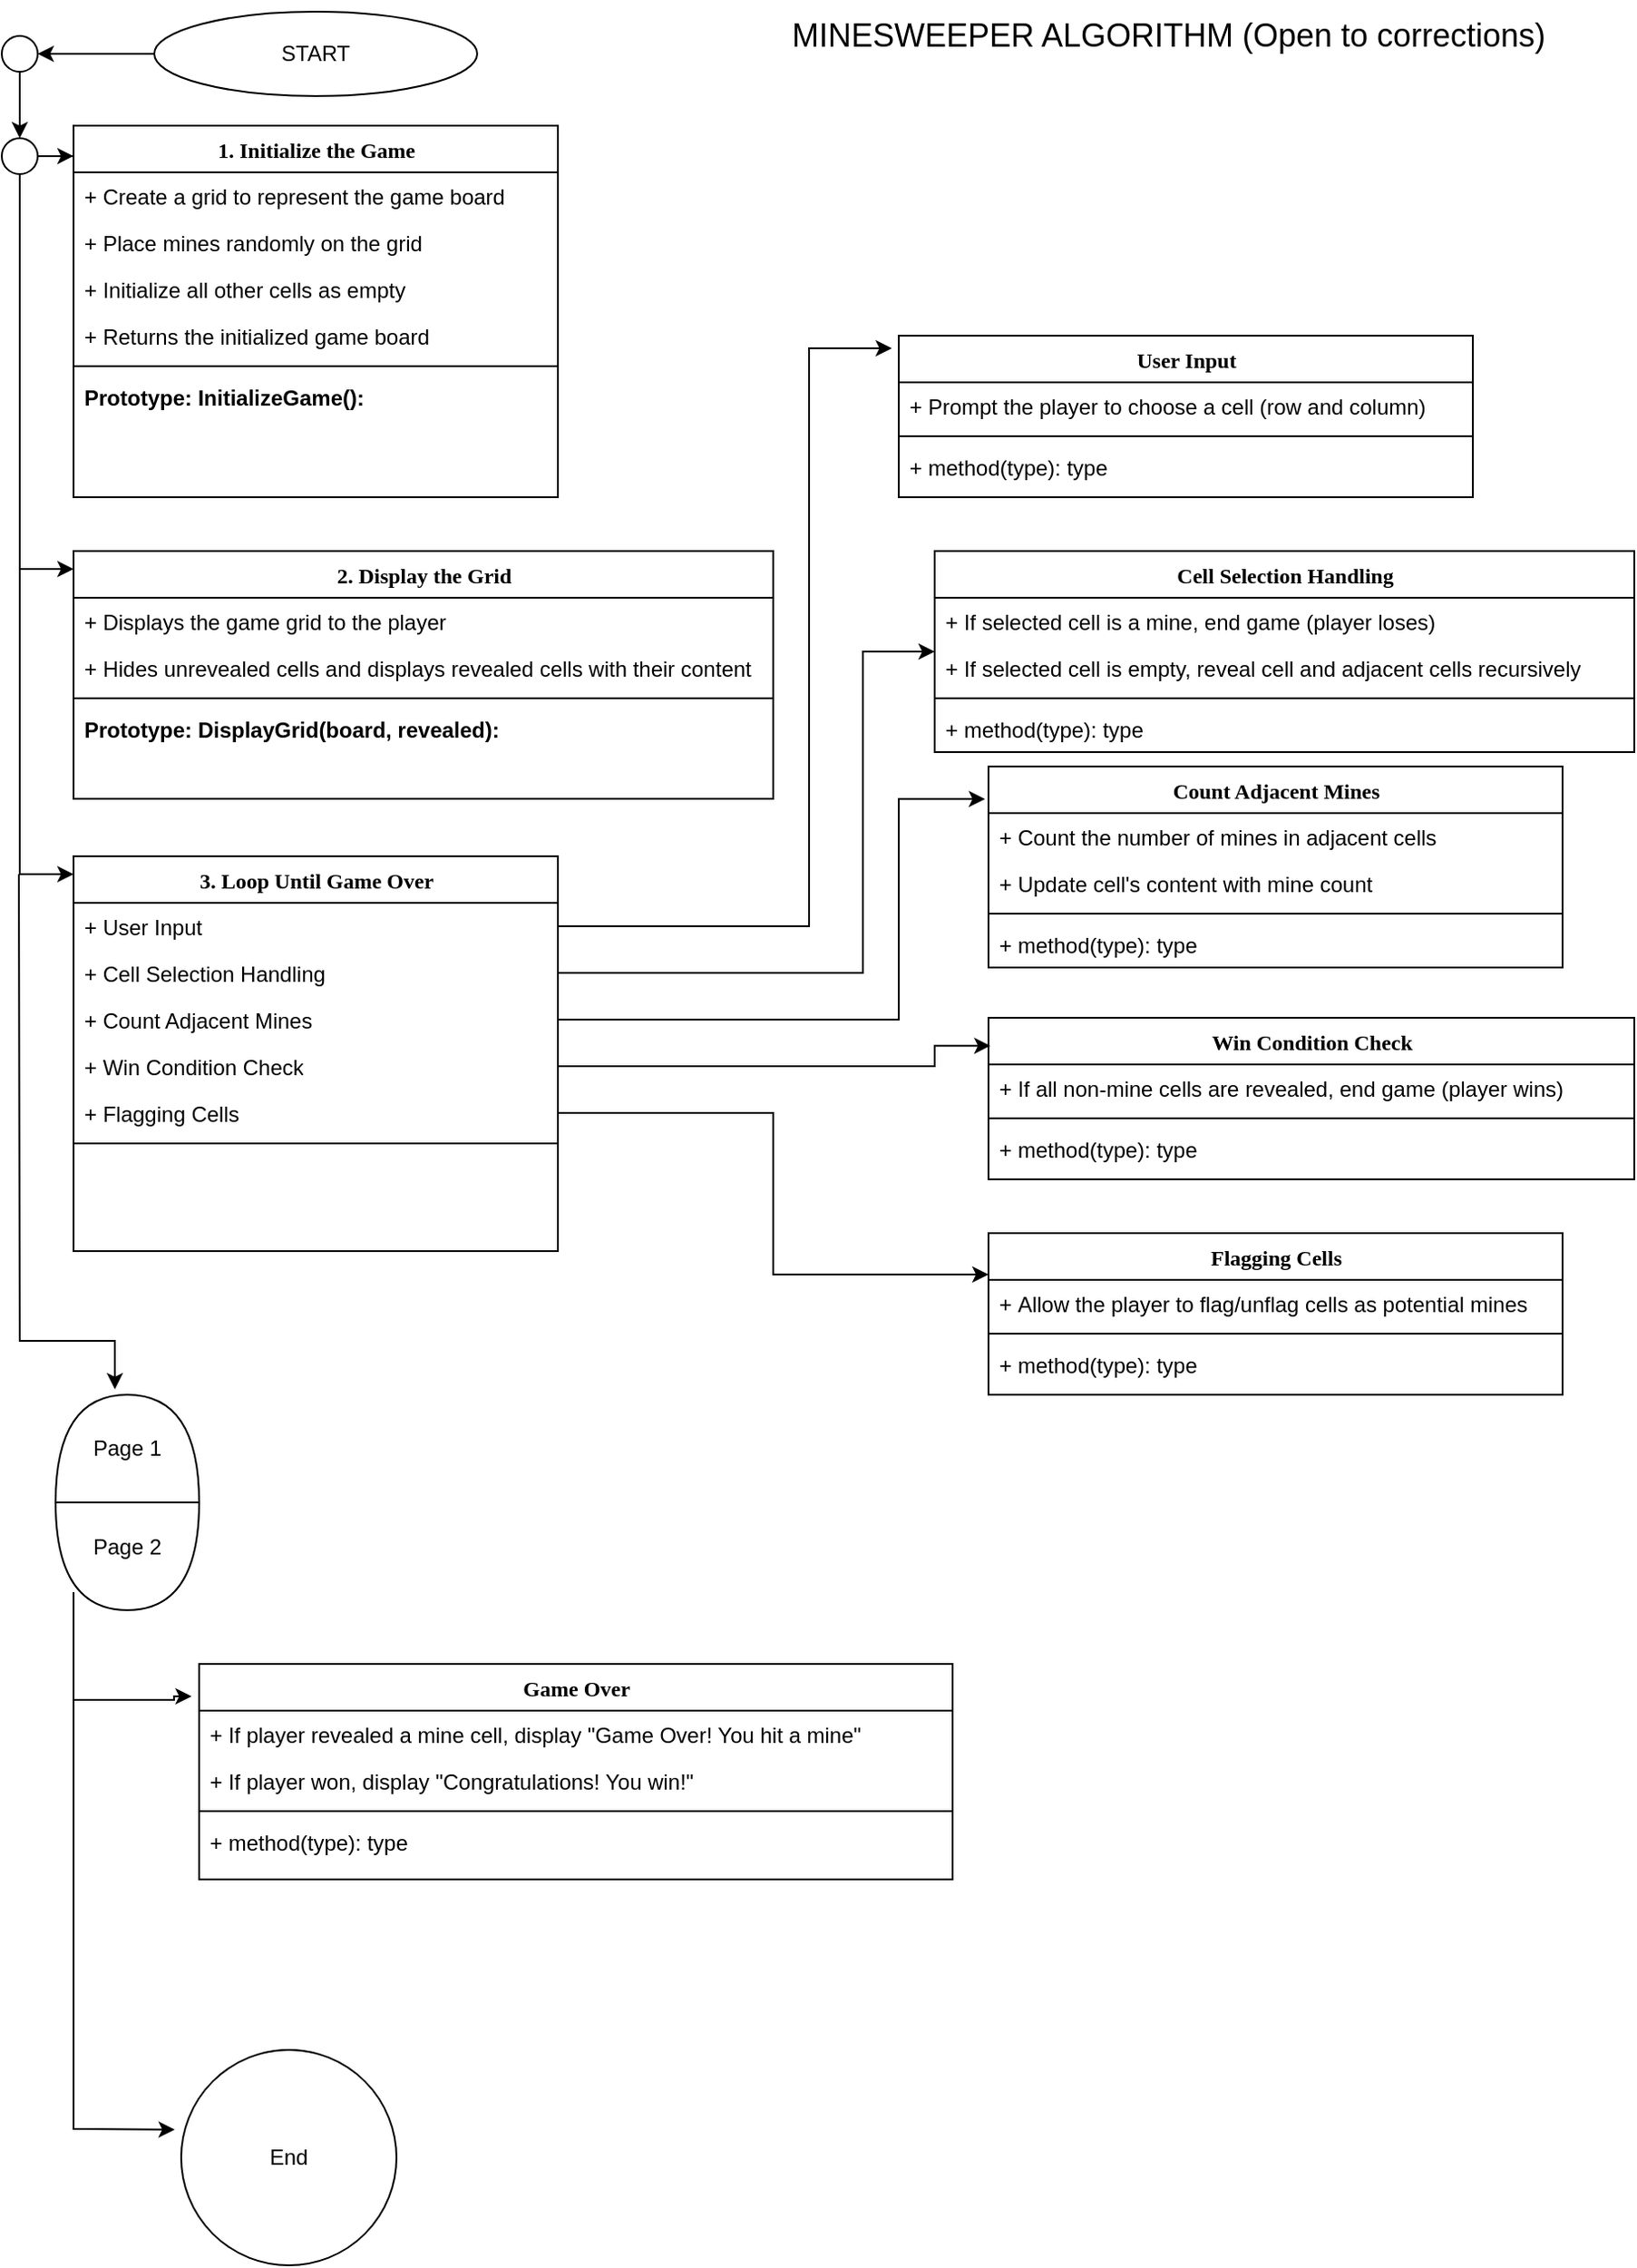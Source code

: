 <mxfile version="21.6.6" type="github">
  <diagram name="Page-1" id="9f46799a-70d6-7492-0946-bef42562c5a5">
    <mxGraphModel dx="836" dy="493" grid="1" gridSize="10" guides="1" tooltips="1" connect="1" arrows="1" fold="1" page="1" pageScale="1" pageWidth="1100" pageHeight="850" background="none" math="0" shadow="0">
      <root>
        <mxCell id="0" />
        <mxCell id="1" parent="0" />
        <mxCell id="78961159f06e98e8-17" value="1. Initialize the Game" style="swimlane;html=1;fontStyle=1;align=center;verticalAlign=top;childLayout=stackLayout;horizontal=1;startSize=26;horizontalStack=0;resizeParent=1;resizeLast=0;collapsible=1;marginBottom=0;swimlaneFillColor=#ffffff;rounded=0;shadow=0;comic=0;labelBackgroundColor=none;strokeWidth=1;fillColor=none;fontFamily=Verdana;fontSize=12" parent="1" vertex="1">
          <mxGeometry x="40" y="83" width="270" height="207" as="geometry">
            <mxRectangle x="40" y="83" width="190" height="30" as="alternateBounds" />
          </mxGeometry>
        </mxCell>
        <mxCell id="78961159f06e98e8-21" value="+ Create a grid to represent the game board" style="text;html=1;strokeColor=none;fillColor=none;align=left;verticalAlign=top;spacingLeft=4;spacingRight=4;whiteSpace=wrap;overflow=hidden;rotatable=0;points=[[0,0.5],[1,0.5]];portConstraint=eastwest;" parent="78961159f06e98e8-17" vertex="1">
          <mxGeometry y="26" width="270" height="26" as="geometry" />
        </mxCell>
        <mxCell id="78961159f06e98e8-26" value="+ Place mines randomly on the grid" style="text;html=1;strokeColor=none;fillColor=none;align=left;verticalAlign=top;spacingLeft=4;spacingRight=4;whiteSpace=wrap;overflow=hidden;rotatable=0;points=[[0,0.5],[1,0.5]];portConstraint=eastwest;" parent="78961159f06e98e8-17" vertex="1">
          <mxGeometry y="52" width="270" height="26" as="geometry" />
        </mxCell>
        <mxCell id="78961159f06e98e8-24" value="+ Initialize all other cells as empty" style="text;html=1;strokeColor=none;fillColor=none;align=left;verticalAlign=top;spacingLeft=4;spacingRight=4;whiteSpace=wrap;overflow=hidden;rotatable=0;points=[[0,0.5],[1,0.5]];portConstraint=eastwest;" parent="78961159f06e98e8-17" vertex="1">
          <mxGeometry y="78" width="270" height="26" as="geometry" />
        </mxCell>
        <mxCell id="vN9GtpTF--qxEHcHUQb6-17" value="+&amp;nbsp;Returns the initialized game board" style="text;html=1;strokeColor=none;fillColor=none;align=left;verticalAlign=top;spacingLeft=4;spacingRight=4;whiteSpace=wrap;overflow=hidden;rotatable=0;points=[[0,0.5],[1,0.5]];portConstraint=eastwest;" vertex="1" parent="78961159f06e98e8-17">
          <mxGeometry y="104" width="270" height="26" as="geometry" />
        </mxCell>
        <mxCell id="vN9GtpTF--qxEHcHUQb6-36" value="" style="line;html=1;strokeWidth=1;fillColor=none;align=left;verticalAlign=middle;spacingTop=-1;spacingLeft=3;spacingRight=3;rotatable=0;labelPosition=right;points=[];portConstraint=eastwest;" vertex="1" parent="78961159f06e98e8-17">
          <mxGeometry y="130" width="270" height="8" as="geometry" />
        </mxCell>
        <mxCell id="vN9GtpTF--qxEHcHUQb6-25" value="&lt;b&gt;Prototype: InitializeGame():&lt;/b&gt;" style="text;html=1;strokeColor=none;fillColor=none;align=left;verticalAlign=top;spacingLeft=4;spacingRight=4;whiteSpace=wrap;overflow=hidden;rotatable=0;points=[[0,0.5],[1,0.5]];portConstraint=eastwest;" vertex="1" parent="78961159f06e98e8-17">
          <mxGeometry y="138" width="270" height="26" as="geometry" />
        </mxCell>
        <mxCell id="78961159f06e98e8-30" value="User Input" style="swimlane;html=1;fontStyle=1;align=center;verticalAlign=top;childLayout=stackLayout;horizontal=1;startSize=26;horizontalStack=0;resizeParent=1;resizeLast=0;collapsible=1;marginBottom=0;swimlaneFillColor=#ffffff;rounded=0;shadow=0;comic=0;labelBackgroundColor=none;strokeWidth=1;fillColor=none;fontFamily=Verdana;fontSize=12" parent="1" vertex="1">
          <mxGeometry x="500" y="200" width="320" height="90" as="geometry">
            <mxRectangle x="530" y="350" width="110" height="30" as="alternateBounds" />
          </mxGeometry>
        </mxCell>
        <mxCell id="78961159f06e98e8-31" value="+&amp;nbsp;Prompt the player to choose a cell (row and column)" style="text;html=1;strokeColor=none;fillColor=none;align=left;verticalAlign=top;spacingLeft=4;spacingRight=4;whiteSpace=wrap;overflow=hidden;rotatable=0;points=[[0,0.5],[1,0.5]];portConstraint=eastwest;" parent="78961159f06e98e8-30" vertex="1">
          <mxGeometry y="26" width="320" height="26" as="geometry" />
        </mxCell>
        <mxCell id="78961159f06e98e8-38" value="" style="line;html=1;strokeWidth=1;fillColor=none;align=left;verticalAlign=middle;spacingTop=-1;spacingLeft=3;spacingRight=3;rotatable=0;labelPosition=right;points=[];portConstraint=eastwest;" parent="78961159f06e98e8-30" vertex="1">
          <mxGeometry y="52" width="320" height="8" as="geometry" />
        </mxCell>
        <mxCell id="78961159f06e98e8-39" value="+ method(type): type" style="text;html=1;strokeColor=none;fillColor=none;align=left;verticalAlign=top;spacingLeft=4;spacingRight=4;whiteSpace=wrap;overflow=hidden;rotatable=0;points=[[0,0.5],[1,0.5]];portConstraint=eastwest;" parent="78961159f06e98e8-30" vertex="1">
          <mxGeometry y="60" width="320" height="26" as="geometry" />
        </mxCell>
        <mxCell id="78961159f06e98e8-56" value="2. Display the Grid" style="swimlane;html=1;fontStyle=1;align=center;verticalAlign=top;childLayout=stackLayout;horizontal=1;startSize=26;horizontalStack=0;resizeParent=1;resizeLast=0;collapsible=1;marginBottom=0;swimlaneFillColor=#ffffff;rounded=0;shadow=0;comic=0;labelBackgroundColor=none;strokeWidth=1;fillColor=none;fontFamily=Verdana;fontSize=12" parent="1" vertex="1">
          <mxGeometry x="40" y="320" width="390" height="138" as="geometry">
            <mxRectangle x="40" y="320" width="170" height="30" as="alternateBounds" />
          </mxGeometry>
        </mxCell>
        <mxCell id="78961159f06e98e8-57" value="+ Displays the game grid to the player" style="text;html=1;strokeColor=none;fillColor=none;align=left;verticalAlign=top;spacingLeft=4;spacingRight=4;whiteSpace=wrap;overflow=hidden;rotatable=0;points=[[0,0.5],[1,0.5]];portConstraint=eastwest;" parent="78961159f06e98e8-56" vertex="1">
          <mxGeometry y="26" width="390" height="26" as="geometry" />
        </mxCell>
        <mxCell id="78961159f06e98e8-58" value="+ Hides unrevealed cells and displays revealed cells with their content" style="text;html=1;strokeColor=none;fillColor=none;align=left;verticalAlign=top;spacingLeft=4;spacingRight=4;whiteSpace=wrap;overflow=hidden;rotatable=0;points=[[0,0.5],[1,0.5]];portConstraint=eastwest;" parent="78961159f06e98e8-56" vertex="1">
          <mxGeometry y="52" width="390" height="26" as="geometry" />
        </mxCell>
        <mxCell id="78961159f06e98e8-64" value="" style="line;html=1;strokeWidth=1;fillColor=none;align=left;verticalAlign=middle;spacingTop=-1;spacingLeft=3;spacingRight=3;rotatable=0;labelPosition=right;points=[];portConstraint=eastwest;" parent="78961159f06e98e8-56" vertex="1">
          <mxGeometry y="78" width="390" height="8" as="geometry" />
        </mxCell>
        <mxCell id="78961159f06e98e8-65" value="&lt;b&gt;Prototype: DisplayGrid(board, revealed):&lt;/b&gt;" style="text;html=1;strokeColor=none;fillColor=none;align=left;verticalAlign=top;spacingLeft=4;spacingRight=4;whiteSpace=wrap;overflow=hidden;rotatable=0;points=[[0,0.5],[1,0.5]];portConstraint=eastwest;" parent="78961159f06e98e8-56" vertex="1">
          <mxGeometry y="86" width="390" height="26" as="geometry" />
        </mxCell>
        <mxCell id="78961159f06e98e8-69" value="3. Loop Until Game Over" style="swimlane;html=1;fontStyle=1;align=center;verticalAlign=top;childLayout=stackLayout;horizontal=1;startSize=26;horizontalStack=0;resizeParent=1;resizeLast=0;collapsible=1;marginBottom=0;swimlaneFillColor=#ffffff;rounded=0;shadow=0;comic=0;labelBackgroundColor=none;strokeWidth=1;fillColor=none;fontFamily=Verdana;fontSize=12" parent="1" vertex="1">
          <mxGeometry x="40" y="490" width="270" height="220" as="geometry">
            <mxRectangle x="40" y="490" width="200" height="30" as="alternateBounds" />
          </mxGeometry>
        </mxCell>
        <mxCell id="78961159f06e98e8-70" value="+&amp;nbsp;User Input" style="text;html=1;strokeColor=none;fillColor=none;align=left;verticalAlign=top;spacingLeft=4;spacingRight=4;whiteSpace=wrap;overflow=hidden;rotatable=0;points=[[0,0.5],[1,0.5]];portConstraint=eastwest;" parent="78961159f06e98e8-69" vertex="1">
          <mxGeometry y="26" width="270" height="26" as="geometry" />
        </mxCell>
        <mxCell id="78961159f06e98e8-71" value="+&amp;nbsp;Cell Selection Handling" style="text;html=1;strokeColor=none;fillColor=none;align=left;verticalAlign=top;spacingLeft=4;spacingRight=4;whiteSpace=wrap;overflow=hidden;rotatable=0;points=[[0,0.5],[1,0.5]];portConstraint=eastwest;" parent="78961159f06e98e8-69" vertex="1">
          <mxGeometry y="52" width="270" height="26" as="geometry" />
        </mxCell>
        <mxCell id="78961159f06e98e8-72" value="+ Count Adjacent Mines" style="text;html=1;strokeColor=none;fillColor=none;align=left;verticalAlign=top;spacingLeft=4;spacingRight=4;whiteSpace=wrap;overflow=hidden;rotatable=0;points=[[0,0.5],[1,0.5]];portConstraint=eastwest;" parent="78961159f06e98e8-69" vertex="1">
          <mxGeometry y="78" width="270" height="26" as="geometry" />
        </mxCell>
        <mxCell id="78961159f06e98e8-74" value="+ Win Condition Check" style="text;html=1;strokeColor=none;fillColor=none;align=left;verticalAlign=top;spacingLeft=4;spacingRight=4;whiteSpace=wrap;overflow=hidden;rotatable=0;points=[[0,0.5],[1,0.5]];portConstraint=eastwest;" parent="78961159f06e98e8-69" vertex="1">
          <mxGeometry y="104" width="270" height="26" as="geometry" />
        </mxCell>
        <mxCell id="vN9GtpTF--qxEHcHUQb6-29" value="+&amp;nbsp;Flagging Cells" style="text;html=1;strokeColor=none;fillColor=none;align=left;verticalAlign=top;spacingLeft=4;spacingRight=4;whiteSpace=wrap;overflow=hidden;rotatable=0;points=[[0,0.5],[1,0.5]];portConstraint=eastwest;" vertex="1" parent="78961159f06e98e8-69">
          <mxGeometry y="130" width="270" height="26" as="geometry" />
        </mxCell>
        <mxCell id="78961159f06e98e8-77" value="" style="line;html=1;strokeWidth=1;fillColor=none;align=left;verticalAlign=middle;spacingTop=-1;spacingLeft=3;spacingRight=3;rotatable=0;labelPosition=right;points=[];portConstraint=eastwest;" parent="78961159f06e98e8-69" vertex="1">
          <mxGeometry y="156" width="270" height="8" as="geometry" />
        </mxCell>
        <mxCell id="78961159f06e98e8-82" value="Cell Selection Handling" style="swimlane;html=1;fontStyle=1;align=center;verticalAlign=top;childLayout=stackLayout;horizontal=1;startSize=26;horizontalStack=0;resizeParent=1;resizeLast=0;collapsible=1;marginBottom=0;swimlaneFillColor=#ffffff;rounded=0;shadow=0;comic=0;labelBackgroundColor=none;strokeWidth=1;fillColor=none;fontFamily=Verdana;fontSize=12" parent="1" vertex="1">
          <mxGeometry x="520" y="320" width="390" height="112" as="geometry">
            <mxRectangle x="530" y="410" width="200" height="30" as="alternateBounds" />
          </mxGeometry>
        </mxCell>
        <mxCell id="78961159f06e98e8-83" value="+&amp;nbsp;If selected cell is a mine, end game (player loses)" style="text;html=1;strokeColor=none;fillColor=none;align=left;verticalAlign=top;spacingLeft=4;spacingRight=4;whiteSpace=wrap;overflow=hidden;rotatable=0;points=[[0,0.5],[1,0.5]];portConstraint=eastwest;" parent="78961159f06e98e8-82" vertex="1">
          <mxGeometry y="26" width="390" height="26" as="geometry" />
        </mxCell>
        <mxCell id="vN9GtpTF--qxEHcHUQb6-68" value="+ If selected cell is empty, reveal cell and adjacent cells recursively" style="text;html=1;strokeColor=none;fillColor=none;align=left;verticalAlign=top;spacingLeft=4;spacingRight=4;whiteSpace=wrap;overflow=hidden;rotatable=0;points=[[0,0.5],[1,0.5]];portConstraint=eastwest;" vertex="1" parent="78961159f06e98e8-82">
          <mxGeometry y="52" width="390" height="26" as="geometry" />
        </mxCell>
        <mxCell id="78961159f06e98e8-90" value="" style="line;html=1;strokeWidth=1;fillColor=none;align=left;verticalAlign=middle;spacingTop=-1;spacingLeft=3;spacingRight=3;rotatable=0;labelPosition=right;points=[];portConstraint=eastwest;" parent="78961159f06e98e8-82" vertex="1">
          <mxGeometry y="78" width="390" height="8" as="geometry" />
        </mxCell>
        <mxCell id="78961159f06e98e8-94" value="+ method(type): type" style="text;html=1;strokeColor=none;fillColor=none;align=left;verticalAlign=top;spacingLeft=4;spacingRight=4;whiteSpace=wrap;overflow=hidden;rotatable=0;points=[[0,0.5],[1,0.5]];portConstraint=eastwest;" parent="78961159f06e98e8-82" vertex="1">
          <mxGeometry y="86" width="390" height="26" as="geometry" />
        </mxCell>
        <mxCell id="78961159f06e98e8-95" value="Game Over" style="swimlane;html=1;fontStyle=1;align=center;verticalAlign=top;childLayout=stackLayout;horizontal=1;startSize=26;horizontalStack=0;resizeParent=1;resizeLast=0;collapsible=1;marginBottom=0;swimlaneFillColor=#ffffff;rounded=0;shadow=0;comic=0;labelBackgroundColor=none;strokeWidth=1;fillColor=none;fontFamily=Verdana;fontSize=12" parent="1" vertex="1">
          <mxGeometry x="110" y="940" width="420" height="120" as="geometry" />
        </mxCell>
        <mxCell id="78961159f06e98e8-96" value="+&amp;nbsp;If player revealed a mine cell, display &quot;Game Over! You hit a mine&quot;" style="text;html=1;strokeColor=none;fillColor=none;align=left;verticalAlign=top;spacingLeft=4;spacingRight=4;whiteSpace=wrap;overflow=hidden;rotatable=0;points=[[0,0.5],[1,0.5]];portConstraint=eastwest;" parent="78961159f06e98e8-95" vertex="1">
          <mxGeometry y="26" width="420" height="26" as="geometry" />
        </mxCell>
        <mxCell id="78961159f06e98e8-97" value="+&amp;nbsp;If player won, display &quot;Congratulations! You win!&quot;" style="text;html=1;strokeColor=none;fillColor=none;align=left;verticalAlign=top;spacingLeft=4;spacingRight=4;whiteSpace=wrap;overflow=hidden;rotatable=0;points=[[0,0.5],[1,0.5]];portConstraint=eastwest;" parent="78961159f06e98e8-95" vertex="1">
          <mxGeometry y="52" width="420" height="26" as="geometry" />
        </mxCell>
        <mxCell id="78961159f06e98e8-103" value="" style="line;html=1;strokeWidth=1;fillColor=none;align=left;verticalAlign=middle;spacingTop=-1;spacingLeft=3;spacingRight=3;rotatable=0;labelPosition=right;points=[];portConstraint=eastwest;" parent="78961159f06e98e8-95" vertex="1">
          <mxGeometry y="78" width="420" height="8" as="geometry" />
        </mxCell>
        <mxCell id="78961159f06e98e8-104" value="+ method(type): type" style="text;html=1;strokeColor=none;fillColor=none;align=left;verticalAlign=top;spacingLeft=4;spacingRight=4;whiteSpace=wrap;overflow=hidden;rotatable=0;points=[[0,0.5],[1,0.5]];portConstraint=eastwest;" parent="78961159f06e98e8-95" vertex="1">
          <mxGeometry y="86" width="420" height="26" as="geometry" />
        </mxCell>
        <mxCell id="vN9GtpTF--qxEHcHUQb6-1" value="&lt;font style=&quot;font-size: 18px;&quot;&gt;MINESWEEPER ALGORITHM (Open to corrections)&lt;/font&gt;" style="text;html=1;align=center;verticalAlign=middle;resizable=0;points=[];autosize=1;strokeColor=none;fillColor=none;" vertex="1" parent="1">
          <mxGeometry x="430" y="13" width="440" height="40" as="geometry" />
        </mxCell>
        <mxCell id="vN9GtpTF--qxEHcHUQb6-33" style="edgeStyle=orthogonalEdgeStyle;rounded=0;orthogonalLoop=1;jettySize=auto;html=1;" edge="1" parent="1" source="vN9GtpTF--qxEHcHUQb6-2" target="vN9GtpTF--qxEHcHUQb6-32">
          <mxGeometry relative="1" as="geometry" />
        </mxCell>
        <mxCell id="vN9GtpTF--qxEHcHUQb6-2" value="" style="ellipse;whiteSpace=wrap;html=1;" vertex="1" parent="1">
          <mxGeometry y="33" width="20" height="20" as="geometry" />
        </mxCell>
        <mxCell id="vN9GtpTF--qxEHcHUQb6-13" value="" style="edgeStyle=orthogonalEdgeStyle;rounded=0;orthogonalLoop=1;jettySize=auto;html=1;" edge="1" parent="1" source="vN9GtpTF--qxEHcHUQb6-15" target="vN9GtpTF--qxEHcHUQb6-2">
          <mxGeometry relative="1" as="geometry" />
        </mxCell>
        <mxCell id="vN9GtpTF--qxEHcHUQb6-15" value="START" style="ellipse;whiteSpace=wrap;html=1;" vertex="1" parent="1">
          <mxGeometry x="85" y="19.5" width="180" height="47" as="geometry" />
        </mxCell>
        <mxCell id="vN9GtpTF--qxEHcHUQb6-26" value="" style="endArrow=classic;html=1;rounded=0;entryX=0;entryY=0.25;entryDx=0;entryDy=0;entryPerimeter=0;exitX=0.5;exitY=1;exitDx=0;exitDy=0;" edge="1" parent="1" source="vN9GtpTF--qxEHcHUQb6-32">
          <mxGeometry width="50" height="50" relative="1" as="geometry">
            <mxPoint x="10" y="140" as="sourcePoint" />
            <mxPoint x="40" y="330" as="targetPoint" />
            <Array as="points">
              <mxPoint x="10" y="330" />
            </Array>
          </mxGeometry>
        </mxCell>
        <mxCell id="vN9GtpTF--qxEHcHUQb6-35" style="edgeStyle=orthogonalEdgeStyle;rounded=0;orthogonalLoop=1;jettySize=auto;html=1;entryX=0;entryY=0.082;entryDx=0;entryDy=0;entryPerimeter=0;" edge="1" parent="1" source="vN9GtpTF--qxEHcHUQb6-32" target="78961159f06e98e8-17">
          <mxGeometry relative="1" as="geometry" />
        </mxCell>
        <mxCell id="vN9GtpTF--qxEHcHUQb6-32" value="" style="ellipse;whiteSpace=wrap;html=1;" vertex="1" parent="1">
          <mxGeometry y="90" width="20" height="20" as="geometry" />
        </mxCell>
        <mxCell id="vN9GtpTF--qxEHcHUQb6-37" value="" style="endArrow=classic;html=1;rounded=0;" edge="1" parent="1">
          <mxGeometry width="50" height="50" relative="1" as="geometry">
            <mxPoint x="10" y="330" as="sourcePoint" />
            <mxPoint x="40" y="500" as="targetPoint" />
            <Array as="points">
              <mxPoint x="10" y="500" />
            </Array>
          </mxGeometry>
        </mxCell>
        <mxCell id="vN9GtpTF--qxEHcHUQb6-42" style="edgeStyle=orthogonalEdgeStyle;rounded=0;orthogonalLoop=1;jettySize=auto;html=1;entryX=-0.012;entryY=0.078;entryDx=0;entryDy=0;entryPerimeter=0;" edge="1" parent="1" source="78961159f06e98e8-70" target="78961159f06e98e8-30">
          <mxGeometry relative="1" as="geometry">
            <Array as="points">
              <mxPoint x="450" y="529" />
              <mxPoint x="450" y="207" />
            </Array>
          </mxGeometry>
        </mxCell>
        <mxCell id="vN9GtpTF--qxEHcHUQb6-44" style="edgeStyle=orthogonalEdgeStyle;rounded=0;orthogonalLoop=1;jettySize=auto;html=1;entryX=0;entryY=0.5;entryDx=0;entryDy=0;" edge="1" parent="1" source="78961159f06e98e8-71" target="78961159f06e98e8-82">
          <mxGeometry relative="1" as="geometry">
            <Array as="points">
              <mxPoint x="480" y="555" />
              <mxPoint x="480" y="376" />
            </Array>
          </mxGeometry>
        </mxCell>
        <mxCell id="vN9GtpTF--qxEHcHUQb6-45" value="Count Adjacent Mines" style="swimlane;html=1;fontStyle=1;align=center;verticalAlign=top;childLayout=stackLayout;horizontal=1;startSize=26;horizontalStack=0;resizeParent=1;resizeLast=0;collapsible=1;marginBottom=0;swimlaneFillColor=#ffffff;rounded=0;shadow=0;comic=0;labelBackgroundColor=none;strokeWidth=1;fillColor=none;fontFamily=Verdana;fontSize=12" vertex="1" parent="1">
          <mxGeometry x="550" y="440" width="320" height="112" as="geometry">
            <mxRectangle x="530" y="521" width="200" height="30" as="alternateBounds" />
          </mxGeometry>
        </mxCell>
        <mxCell id="vN9GtpTF--qxEHcHUQb6-53" value="+&amp;nbsp;Count the number of mines in adjacent cells" style="text;html=1;strokeColor=none;fillColor=none;align=left;verticalAlign=top;spacingLeft=4;spacingRight=4;whiteSpace=wrap;overflow=hidden;rotatable=0;points=[[0,0.5],[1,0.5]];portConstraint=eastwest;" vertex="1" parent="vN9GtpTF--qxEHcHUQb6-45">
          <mxGeometry y="26" width="320" height="26" as="geometry" />
        </mxCell>
        <mxCell id="vN9GtpTF--qxEHcHUQb6-69" value="+&amp;nbsp;Update cell&#39;s content with mine count" style="text;html=1;strokeColor=none;fillColor=none;align=left;verticalAlign=top;spacingLeft=4;spacingRight=4;whiteSpace=wrap;overflow=hidden;rotatable=0;points=[[0,0.5],[1,0.5]];portConstraint=eastwest;" vertex="1" parent="vN9GtpTF--qxEHcHUQb6-45">
          <mxGeometry y="52" width="320" height="26" as="geometry" />
        </mxCell>
        <mxCell id="vN9GtpTF--qxEHcHUQb6-50" value="" style="line;html=1;strokeWidth=1;fillColor=none;align=left;verticalAlign=middle;spacingTop=-1;spacingLeft=3;spacingRight=3;rotatable=0;labelPosition=right;points=[];portConstraint=eastwest;" vertex="1" parent="vN9GtpTF--qxEHcHUQb6-45">
          <mxGeometry y="78" width="320" height="8" as="geometry" />
        </mxCell>
        <mxCell id="vN9GtpTF--qxEHcHUQb6-52" value="+ method(type): type" style="text;html=1;strokeColor=none;fillColor=none;align=left;verticalAlign=top;spacingLeft=4;spacingRight=4;whiteSpace=wrap;overflow=hidden;rotatable=0;points=[[0,0.5],[1,0.5]];portConstraint=eastwest;" vertex="1" parent="vN9GtpTF--qxEHcHUQb6-45">
          <mxGeometry y="86" width="320" height="26" as="geometry" />
        </mxCell>
        <mxCell id="vN9GtpTF--qxEHcHUQb6-54" value="Win Condition Check" style="swimlane;html=1;fontStyle=1;align=center;verticalAlign=top;childLayout=stackLayout;horizontal=1;startSize=26;horizontalStack=0;resizeParent=1;resizeLast=0;collapsible=1;marginBottom=0;swimlaneFillColor=#ffffff;rounded=0;shadow=0;comic=0;labelBackgroundColor=none;strokeWidth=1;fillColor=none;fontFamily=Verdana;fontSize=12" vertex="1" parent="1">
          <mxGeometry x="550" y="580" width="360" height="90" as="geometry">
            <mxRectangle x="530" y="540" width="200" height="30" as="alternateBounds" />
          </mxGeometry>
        </mxCell>
        <mxCell id="vN9GtpTF--qxEHcHUQb6-55" value="+&amp;nbsp;If all non-mine cells are revealed, end game (player wins)" style="text;html=1;strokeColor=none;fillColor=none;align=left;verticalAlign=top;spacingLeft=4;spacingRight=4;whiteSpace=wrap;overflow=hidden;rotatable=0;points=[[0,0.5],[1,0.5]];portConstraint=eastwest;" vertex="1" parent="vN9GtpTF--qxEHcHUQb6-54">
          <mxGeometry y="26" width="360" height="26" as="geometry" />
        </mxCell>
        <mxCell id="vN9GtpTF--qxEHcHUQb6-56" value="" style="line;html=1;strokeWidth=1;fillColor=none;align=left;verticalAlign=middle;spacingTop=-1;spacingLeft=3;spacingRight=3;rotatable=0;labelPosition=right;points=[];portConstraint=eastwest;" vertex="1" parent="vN9GtpTF--qxEHcHUQb6-54">
          <mxGeometry y="52" width="360" height="8" as="geometry" />
        </mxCell>
        <mxCell id="vN9GtpTF--qxEHcHUQb6-57" value="+ method(type): type" style="text;html=1;strokeColor=none;fillColor=none;align=left;verticalAlign=top;spacingLeft=4;spacingRight=4;whiteSpace=wrap;overflow=hidden;rotatable=0;points=[[0,0.5],[1,0.5]];portConstraint=eastwest;" vertex="1" parent="vN9GtpTF--qxEHcHUQb6-54">
          <mxGeometry y="60" width="360" height="26" as="geometry" />
        </mxCell>
        <mxCell id="vN9GtpTF--qxEHcHUQb6-61" style="edgeStyle=orthogonalEdgeStyle;rounded=0;orthogonalLoop=1;jettySize=auto;html=1;entryX=-0.006;entryY=0.162;entryDx=0;entryDy=0;entryPerimeter=0;" edge="1" parent="1" source="78961159f06e98e8-72" target="vN9GtpTF--qxEHcHUQb6-45">
          <mxGeometry relative="1" as="geometry">
            <Array as="points">
              <mxPoint x="500" y="581" />
              <mxPoint x="500" y="458" />
            </Array>
          </mxGeometry>
        </mxCell>
        <mxCell id="vN9GtpTF--qxEHcHUQb6-62" style="edgeStyle=orthogonalEdgeStyle;rounded=0;orthogonalLoop=1;jettySize=auto;html=1;entryX=0.003;entryY=0.173;entryDx=0;entryDy=0;entryPerimeter=0;" edge="1" parent="1" source="78961159f06e98e8-74" target="vN9GtpTF--qxEHcHUQb6-54">
          <mxGeometry relative="1" as="geometry">
            <Array as="points">
              <mxPoint x="520" y="607" />
              <mxPoint x="520" y="596" />
            </Array>
          </mxGeometry>
        </mxCell>
        <mxCell id="vN9GtpTF--qxEHcHUQb6-63" value="Flagging Cells" style="swimlane;html=1;fontStyle=1;align=center;verticalAlign=top;childLayout=stackLayout;horizontal=1;startSize=26;horizontalStack=0;resizeParent=1;resizeLast=0;collapsible=1;marginBottom=0;swimlaneFillColor=#ffffff;rounded=0;shadow=0;comic=0;labelBackgroundColor=none;strokeWidth=1;fillColor=none;fontFamily=Verdana;fontSize=12" vertex="1" parent="1">
          <mxGeometry x="550" y="700" width="320" height="90" as="geometry">
            <mxRectangle x="790" y="730" width="200" height="30" as="alternateBounds" />
          </mxGeometry>
        </mxCell>
        <mxCell id="vN9GtpTF--qxEHcHUQb6-64" value="+&amp;nbsp;Allow the player to flag/unflag cells as potential mines" style="text;html=1;strokeColor=none;fillColor=none;align=left;verticalAlign=top;spacingLeft=4;spacingRight=4;whiteSpace=wrap;overflow=hidden;rotatable=0;points=[[0,0.5],[1,0.5]];portConstraint=eastwest;" vertex="1" parent="vN9GtpTF--qxEHcHUQb6-63">
          <mxGeometry y="26" width="320" height="26" as="geometry" />
        </mxCell>
        <mxCell id="vN9GtpTF--qxEHcHUQb6-65" value="" style="line;html=1;strokeWidth=1;fillColor=none;align=left;verticalAlign=middle;spacingTop=-1;spacingLeft=3;spacingRight=3;rotatable=0;labelPosition=right;points=[];portConstraint=eastwest;" vertex="1" parent="vN9GtpTF--qxEHcHUQb6-63">
          <mxGeometry y="52" width="320" height="8" as="geometry" />
        </mxCell>
        <mxCell id="vN9GtpTF--qxEHcHUQb6-66" value="+ method(type): type" style="text;html=1;strokeColor=none;fillColor=none;align=left;verticalAlign=top;spacingLeft=4;spacingRight=4;whiteSpace=wrap;overflow=hidden;rotatable=0;points=[[0,0.5],[1,0.5]];portConstraint=eastwest;" vertex="1" parent="vN9GtpTF--qxEHcHUQb6-63">
          <mxGeometry y="60" width="320" height="26" as="geometry" />
        </mxCell>
        <mxCell id="vN9GtpTF--qxEHcHUQb6-67" style="edgeStyle=orthogonalEdgeStyle;rounded=0;orthogonalLoop=1;jettySize=auto;html=1;entryX=0;entryY=0.25;entryDx=0;entryDy=0;" edge="1" parent="1" source="vN9GtpTF--qxEHcHUQb6-29" target="vN9GtpTF--qxEHcHUQb6-63">
          <mxGeometry relative="1" as="geometry">
            <Array as="points">
              <mxPoint x="430" y="633" />
              <mxPoint x="430" y="723" />
              <mxPoint x="550" y="723" />
            </Array>
          </mxGeometry>
        </mxCell>
        <mxCell id="vN9GtpTF--qxEHcHUQb6-71" value="" style="shape=or;whiteSpace=wrap;html=1;rotation=-90;" vertex="1" parent="1">
          <mxGeometry x="40" y="780" width="60" height="80" as="geometry" />
        </mxCell>
        <mxCell id="vN9GtpTF--qxEHcHUQb6-72" value="" style="endArrow=classic;html=1;rounded=0;entryX=1.05;entryY=0.413;entryDx=0;entryDy=0;entryPerimeter=0;" edge="1" parent="1" target="vN9GtpTF--qxEHcHUQb6-71">
          <mxGeometry width="50" height="50" relative="1" as="geometry">
            <mxPoint x="9.52" y="500" as="sourcePoint" />
            <mxPoint x="9.52" y="550" as="targetPoint" />
            <Array as="points">
              <mxPoint x="10" y="760" />
              <mxPoint x="63" y="760" />
            </Array>
          </mxGeometry>
        </mxCell>
        <mxCell id="vN9GtpTF--qxEHcHUQb6-74" style="edgeStyle=orthogonalEdgeStyle;rounded=0;orthogonalLoop=1;jettySize=auto;html=1;entryX=-0.01;entryY=0.15;entryDx=0;entryDy=0;entryPerimeter=0;" edge="1" parent="1" target="78961159f06e98e8-95">
          <mxGeometry relative="1" as="geometry">
            <mxPoint x="40" y="900" as="sourcePoint" />
            <mxPoint x="74.16" y="998" as="targetPoint" />
            <Array as="points">
              <mxPoint x="40" y="960" />
              <mxPoint x="96" y="960" />
            </Array>
          </mxGeometry>
        </mxCell>
        <mxCell id="vN9GtpTF--qxEHcHUQb6-73" value="" style="shape=or;whiteSpace=wrap;html=1;rotation=90;" vertex="1" parent="1">
          <mxGeometry x="40" y="840" width="60" height="80" as="geometry" />
        </mxCell>
        <mxCell id="vN9GtpTF--qxEHcHUQb6-75" value="Page 1" style="text;html=1;strokeColor=none;fillColor=none;align=center;verticalAlign=middle;whiteSpace=wrap;rounded=0;" vertex="1" parent="1">
          <mxGeometry x="40" y="805" width="60" height="30" as="geometry" />
        </mxCell>
        <mxCell id="vN9GtpTF--qxEHcHUQb6-76" value="Page 2" style="text;html=1;strokeColor=none;fillColor=none;align=center;verticalAlign=middle;whiteSpace=wrap;rounded=0;" vertex="1" parent="1">
          <mxGeometry x="40" y="860" width="60" height="30" as="geometry" />
        </mxCell>
        <mxCell id="vN9GtpTF--qxEHcHUQb6-77" value="End" style="ellipse;whiteSpace=wrap;html=1;aspect=fixed;" vertex="1" parent="1">
          <mxGeometry x="100" y="1155" width="120" height="120" as="geometry" />
        </mxCell>
        <mxCell id="vN9GtpTF--qxEHcHUQb6-78" value="" style="endArrow=classic;html=1;rounded=0;entryX=-0.03;entryY=0.37;entryDx=0;entryDy=0;entryPerimeter=0;" edge="1" parent="1" target="vN9GtpTF--qxEHcHUQb6-77">
          <mxGeometry width="50" height="50" relative="1" as="geometry">
            <mxPoint x="40" y="960" as="sourcePoint" />
            <mxPoint x="40" y="1060" as="targetPoint" />
            <Array as="points">
              <mxPoint x="40" y="1199" />
            </Array>
          </mxGeometry>
        </mxCell>
      </root>
    </mxGraphModel>
  </diagram>
</mxfile>

